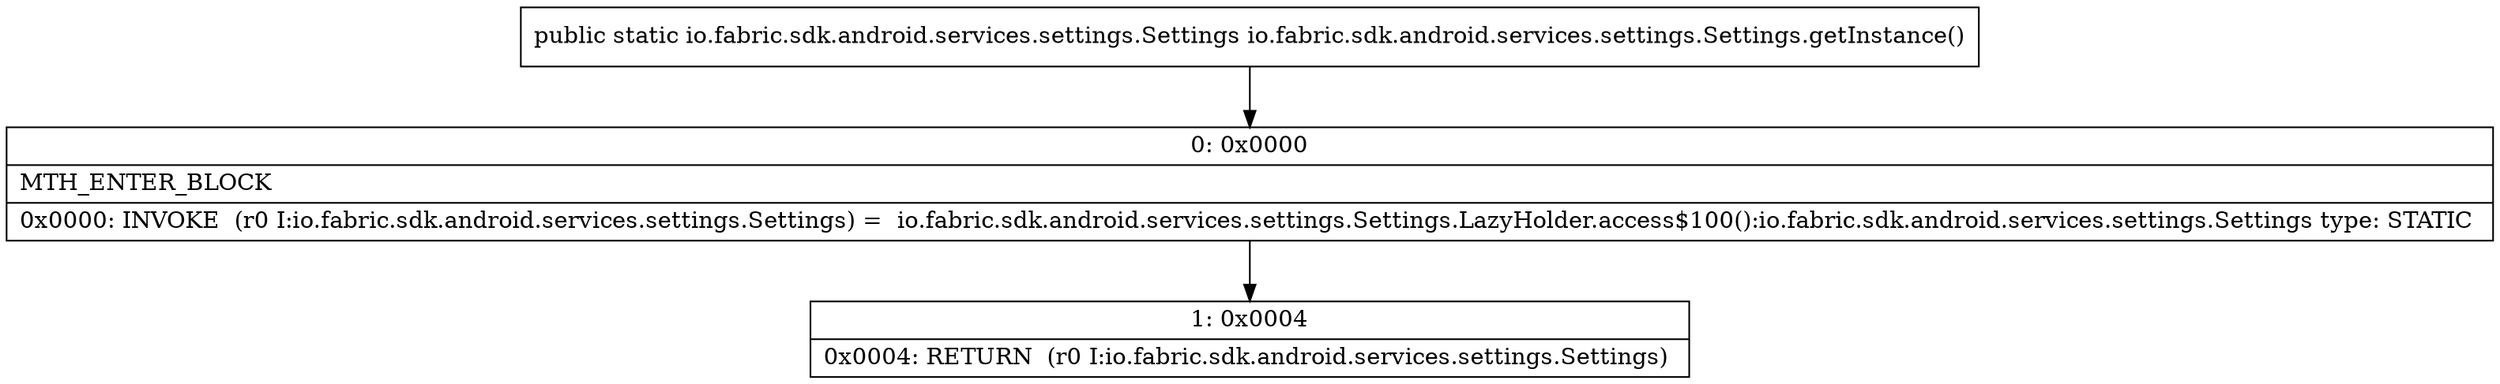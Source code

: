 digraph "CFG forio.fabric.sdk.android.services.settings.Settings.getInstance()Lio\/fabric\/sdk\/android\/services\/settings\/Settings;" {
Node_0 [shape=record,label="{0\:\ 0x0000|MTH_ENTER_BLOCK\l|0x0000: INVOKE  (r0 I:io.fabric.sdk.android.services.settings.Settings) =  io.fabric.sdk.android.services.settings.Settings.LazyHolder.access$100():io.fabric.sdk.android.services.settings.Settings type: STATIC \l}"];
Node_1 [shape=record,label="{1\:\ 0x0004|0x0004: RETURN  (r0 I:io.fabric.sdk.android.services.settings.Settings) \l}"];
MethodNode[shape=record,label="{public static io.fabric.sdk.android.services.settings.Settings io.fabric.sdk.android.services.settings.Settings.getInstance() }"];
MethodNode -> Node_0;
Node_0 -> Node_1;
}

